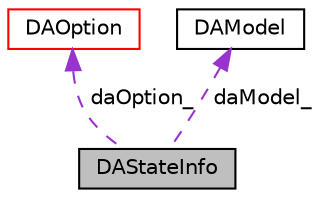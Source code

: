 digraph "DAStateInfo"
{
  bgcolor="transparent";
  edge [fontname="Helvetica",fontsize="10",labelfontname="Helvetica",labelfontsize="10"];
  node [fontname="Helvetica",fontsize="10",shape=record];
  Node4 [label="DAStateInfo",height=0.2,width=0.4,color="black", fillcolor="grey75", style="filled", fontcolor="black"];
  Node5 -> Node4 [dir="back",color="darkorchid3",fontsize="10",style="dashed",label=" daOption_" ,fontname="Helvetica"];
  Node5 [label="DAOption",height=0.2,width=0.4,color="red",URL="$classFoam_1_1DAOption.html"];
  Node7 -> Node4 [dir="back",color="darkorchid3",fontsize="10",style="dashed",label=" daModel_" ,fontname="Helvetica"];
  Node7 [label="DAModel",height=0.2,width=0.4,color="black",URL="$classFoam_1_1DAModel.html"];
}
